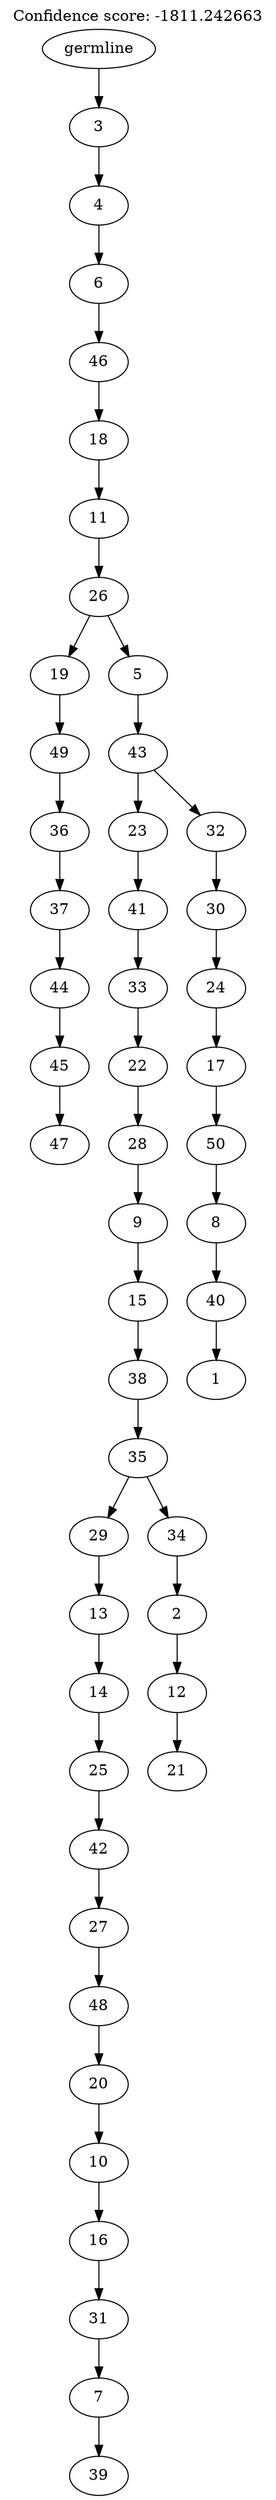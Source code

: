 digraph g {
	"49" -> "50";
	"50" [label="47"];
	"48" -> "49";
	"49" [label="45"];
	"47" -> "48";
	"48" [label="44"];
	"46" -> "47";
	"47" [label="37"];
	"45" -> "46";
	"46" [label="36"];
	"44" -> "45";
	"45" [label="49"];
	"42" -> "43";
	"43" [label="39"];
	"41" -> "42";
	"42" [label="7"];
	"40" -> "41";
	"41" [label="31"];
	"39" -> "40";
	"40" [label="16"];
	"38" -> "39";
	"39" [label="10"];
	"37" -> "38";
	"38" [label="20"];
	"36" -> "37";
	"37" [label="48"];
	"35" -> "36";
	"36" [label="27"];
	"34" -> "35";
	"35" [label="42"];
	"33" -> "34";
	"34" [label="25"];
	"32" -> "33";
	"33" [label="14"];
	"31" -> "32";
	"32" [label="13"];
	"29" -> "30";
	"30" [label="21"];
	"28" -> "29";
	"29" [label="12"];
	"27" -> "28";
	"28" [label="2"];
	"26" -> "27";
	"27" [label="34"];
	"26" -> "31";
	"31" [label="29"];
	"25" -> "26";
	"26" [label="35"];
	"24" -> "25";
	"25" [label="38"];
	"23" -> "24";
	"24" [label="15"];
	"22" -> "23";
	"23" [label="9"];
	"21" -> "22";
	"22" [label="28"];
	"20" -> "21";
	"21" [label="22"];
	"19" -> "20";
	"20" [label="33"];
	"18" -> "19";
	"19" [label="41"];
	"16" -> "17";
	"17" [label="1"];
	"15" -> "16";
	"16" [label="40"];
	"14" -> "15";
	"15" [label="8"];
	"13" -> "14";
	"14" [label="50"];
	"12" -> "13";
	"13" [label="17"];
	"11" -> "12";
	"12" [label="24"];
	"10" -> "11";
	"11" [label="30"];
	"9" -> "10";
	"10" [label="32"];
	"9" -> "18";
	"18" [label="23"];
	"8" -> "9";
	"9" [label="43"];
	"7" -> "8";
	"8" [label="5"];
	"7" -> "44";
	"44" [label="19"];
	"6" -> "7";
	"7" [label="26"];
	"5" -> "6";
	"6" [label="11"];
	"4" -> "5";
	"5" [label="18"];
	"3" -> "4";
	"4" [label="46"];
	"2" -> "3";
	"3" [label="6"];
	"1" -> "2";
	"2" [label="4"];
	"0" -> "1";
	"1" [label="3"];
	"0" [label="germline"];
	labelloc="t";
	label="Confidence score: -1811.242663";
}
